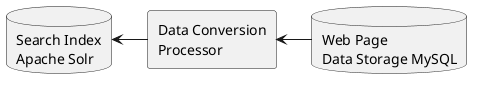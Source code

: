 @startuml dc_components
database WebCrawler_MySQL [Web Page 
Data Storage MySQL
]
rectangle DataConverter [Data Conversion 
Processor]
database Solr_Core [Search Index 
Apache Solr]


Solr_Core <- DataConverter
DataConverter <- WebCrawler_MySQL


@enduml